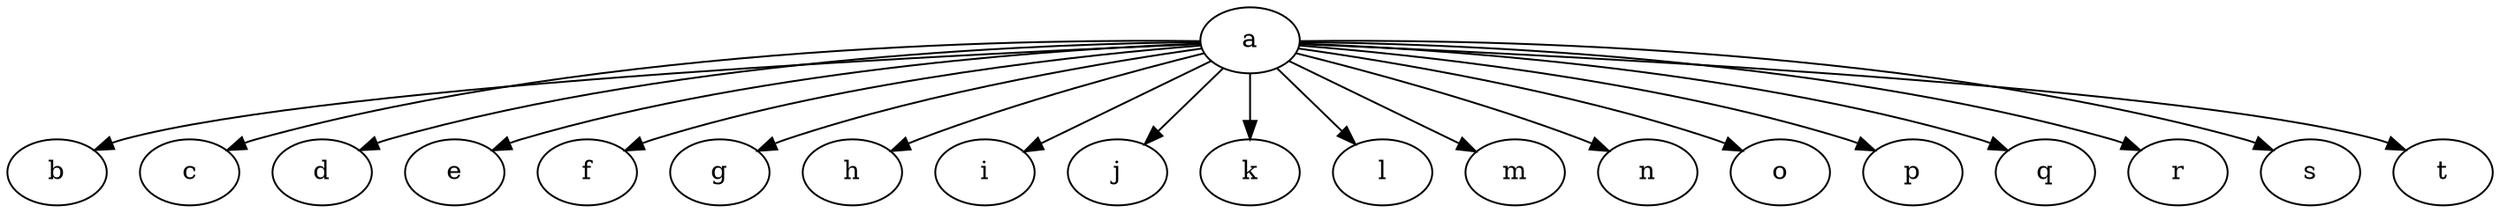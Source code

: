 digraph "graph" {
    a         [Weight=2];
    b         [Weight=3];
    c         [Weight=10];
    d         [Weight=4];
    e         [Weight=5];
    f         [Weight=2];
    g         [Weight=12];
    h         [Weight=25];
    i         [Weight=33];
    j         [Weight=2];
    k         [Weight=5];
    l         [Weight=1];
    m         [Weight=1];
    n         [Weight=23];
    o         [Weight=3];
    p         [Weight=4];
    q         [Weight=3];
    r         [Weight=8];
    s         [Weight=3];
    t         [Weight=3];
    a -> b    [Weight=4];
    a -> c    [Weight=3];
    a -> d    [Weight=45];
    a -> e    [Weight=6];
    a -> f    [Weight=9];
    a -> g    [Weight=13];
    a -> h    [Weight=7];
    a -> i    [Weight=8];
    a -> j    [Weight=3];
    a -> k    [Weight=4];
    a -> l    [Weight=5];
    a -> m    [Weight=23];
    a -> n    [Weight=5];
    a -> o    [Weight=3];
    a -> p    [Weight=2];
    a -> q    [Weight=4];
    a -> r    [Weight=13];
    a -> s    [Weight=7];
    a -> t    [Weight=9];
}